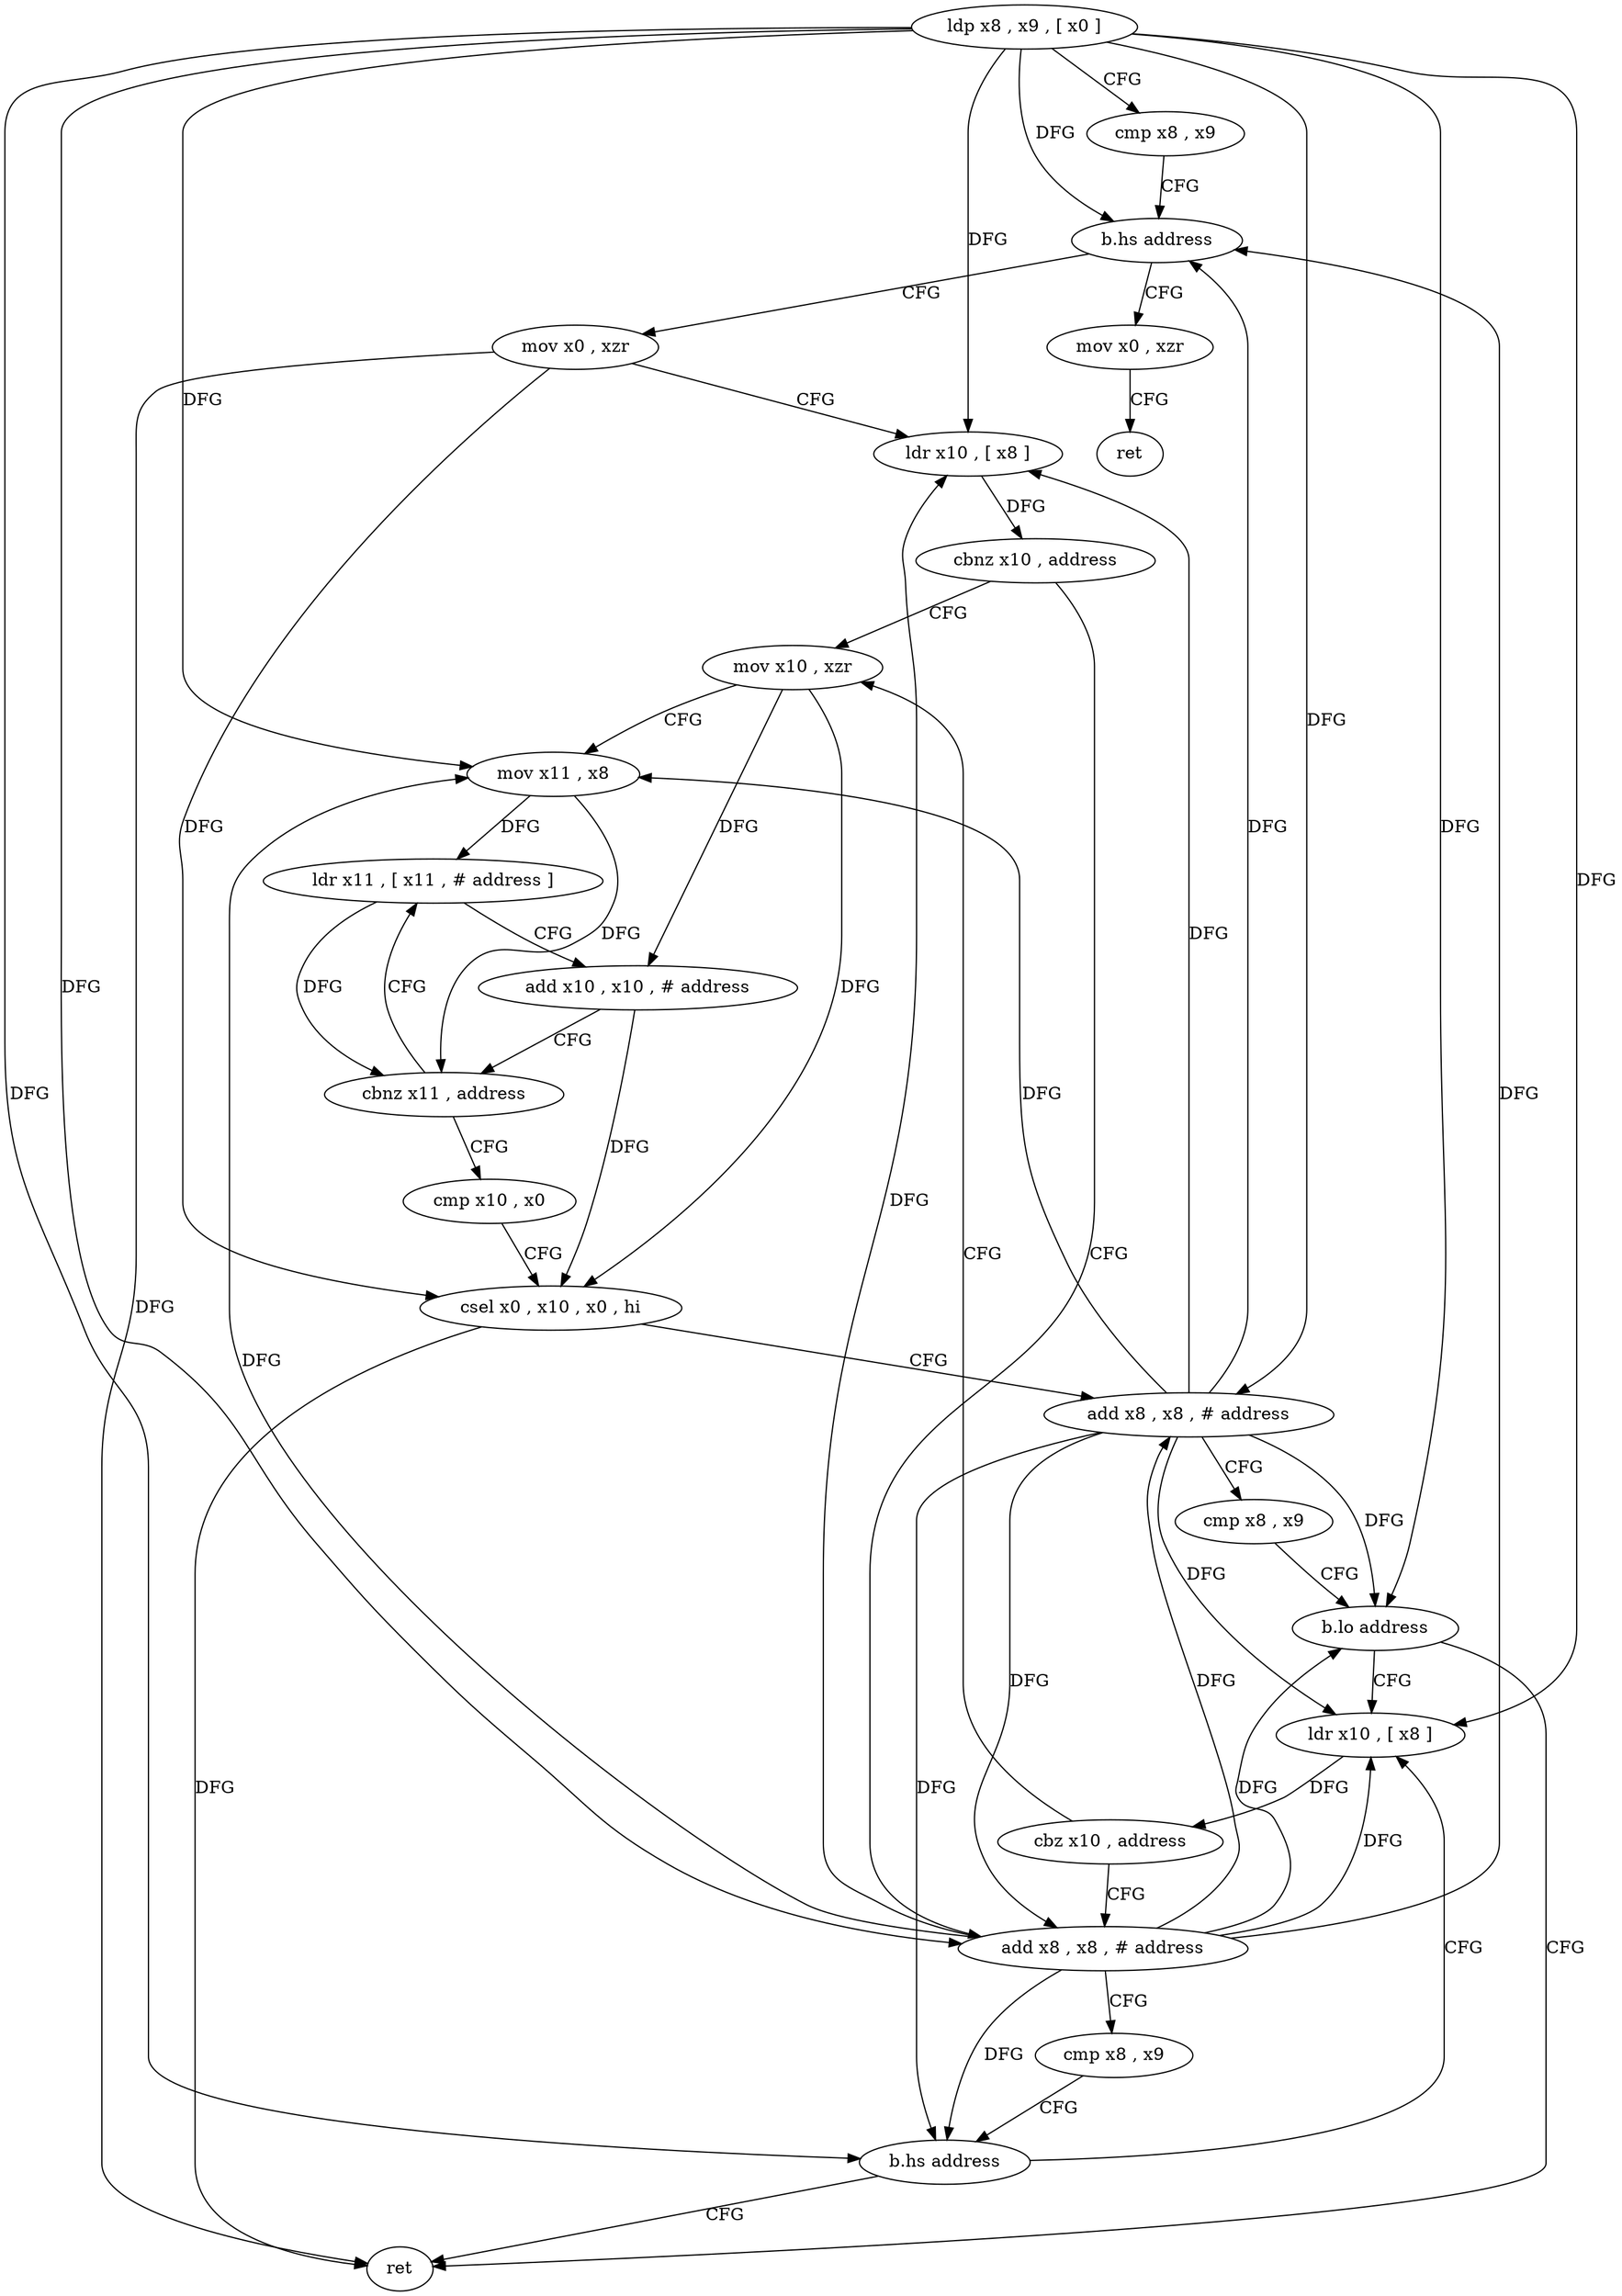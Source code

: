 digraph "func" {
"4221144" [label = "ldp x8 , x9 , [ x0 ]" ]
"4221148" [label = "cmp x8 , x9" ]
"4221152" [label = "b.hs address" ]
"4221232" [label = "mov x0 , xzr" ]
"4221156" [label = "mov x0 , xzr" ]
"4221236" [label = "ret" ]
"4221160" [label = "ldr x10 , [ x8 ]" ]
"4221164" [label = "cbnz x10 , address" ]
"4221188" [label = "mov x10 , xzr" ]
"4221168" [label = "add x8 , x8 , # address" ]
"4221192" [label = "mov x11 , x8" ]
"4221196" [label = "ldr x11 , [ x11 , # address ]" ]
"4221172" [label = "cmp x8 , x9" ]
"4221176" [label = "b.hs address" ]
"4221228" [label = "ret" ]
"4221180" [label = "ldr x10 , [ x8 ]" ]
"4221200" [label = "add x10 , x10 , # address" ]
"4221204" [label = "cbnz x11 , address" ]
"4221208" [label = "cmp x10 , x0" ]
"4221212" [label = "csel x0 , x10 , x0 , hi" ]
"4221216" [label = "add x8 , x8 , # address" ]
"4221220" [label = "cmp x8 , x9" ]
"4221224" [label = "b.lo address" ]
"4221184" [label = "cbz x10 , address" ]
"4221144" -> "4221148" [ label = "CFG" ]
"4221144" -> "4221152" [ label = "DFG" ]
"4221144" -> "4221160" [ label = "DFG" ]
"4221144" -> "4221192" [ label = "DFG" ]
"4221144" -> "4221168" [ label = "DFG" ]
"4221144" -> "4221176" [ label = "DFG" ]
"4221144" -> "4221180" [ label = "DFG" ]
"4221144" -> "4221216" [ label = "DFG" ]
"4221144" -> "4221224" [ label = "DFG" ]
"4221148" -> "4221152" [ label = "CFG" ]
"4221152" -> "4221232" [ label = "CFG" ]
"4221152" -> "4221156" [ label = "CFG" ]
"4221232" -> "4221236" [ label = "CFG" ]
"4221156" -> "4221160" [ label = "CFG" ]
"4221156" -> "4221228" [ label = "DFG" ]
"4221156" -> "4221212" [ label = "DFG" ]
"4221160" -> "4221164" [ label = "DFG" ]
"4221164" -> "4221188" [ label = "CFG" ]
"4221164" -> "4221168" [ label = "CFG" ]
"4221188" -> "4221192" [ label = "CFG" ]
"4221188" -> "4221200" [ label = "DFG" ]
"4221188" -> "4221212" [ label = "DFG" ]
"4221168" -> "4221172" [ label = "CFG" ]
"4221168" -> "4221160" [ label = "DFG" ]
"4221168" -> "4221192" [ label = "DFG" ]
"4221168" -> "4221152" [ label = "DFG" ]
"4221168" -> "4221176" [ label = "DFG" ]
"4221168" -> "4221180" [ label = "DFG" ]
"4221168" -> "4221216" [ label = "DFG" ]
"4221168" -> "4221224" [ label = "DFG" ]
"4221192" -> "4221196" [ label = "DFG" ]
"4221192" -> "4221204" [ label = "DFG" ]
"4221196" -> "4221200" [ label = "CFG" ]
"4221196" -> "4221204" [ label = "DFG" ]
"4221172" -> "4221176" [ label = "CFG" ]
"4221176" -> "4221228" [ label = "CFG" ]
"4221176" -> "4221180" [ label = "CFG" ]
"4221180" -> "4221184" [ label = "DFG" ]
"4221200" -> "4221204" [ label = "CFG" ]
"4221200" -> "4221212" [ label = "DFG" ]
"4221204" -> "4221196" [ label = "CFG" ]
"4221204" -> "4221208" [ label = "CFG" ]
"4221208" -> "4221212" [ label = "CFG" ]
"4221212" -> "4221216" [ label = "CFG" ]
"4221212" -> "4221228" [ label = "DFG" ]
"4221216" -> "4221220" [ label = "CFG" ]
"4221216" -> "4221160" [ label = "DFG" ]
"4221216" -> "4221192" [ label = "DFG" ]
"4221216" -> "4221168" [ label = "DFG" ]
"4221216" -> "4221180" [ label = "DFG" ]
"4221216" -> "4221152" [ label = "DFG" ]
"4221216" -> "4221176" [ label = "DFG" ]
"4221216" -> "4221224" [ label = "DFG" ]
"4221220" -> "4221224" [ label = "CFG" ]
"4221224" -> "4221180" [ label = "CFG" ]
"4221224" -> "4221228" [ label = "CFG" ]
"4221184" -> "4221168" [ label = "CFG" ]
"4221184" -> "4221188" [ label = "CFG" ]
}

